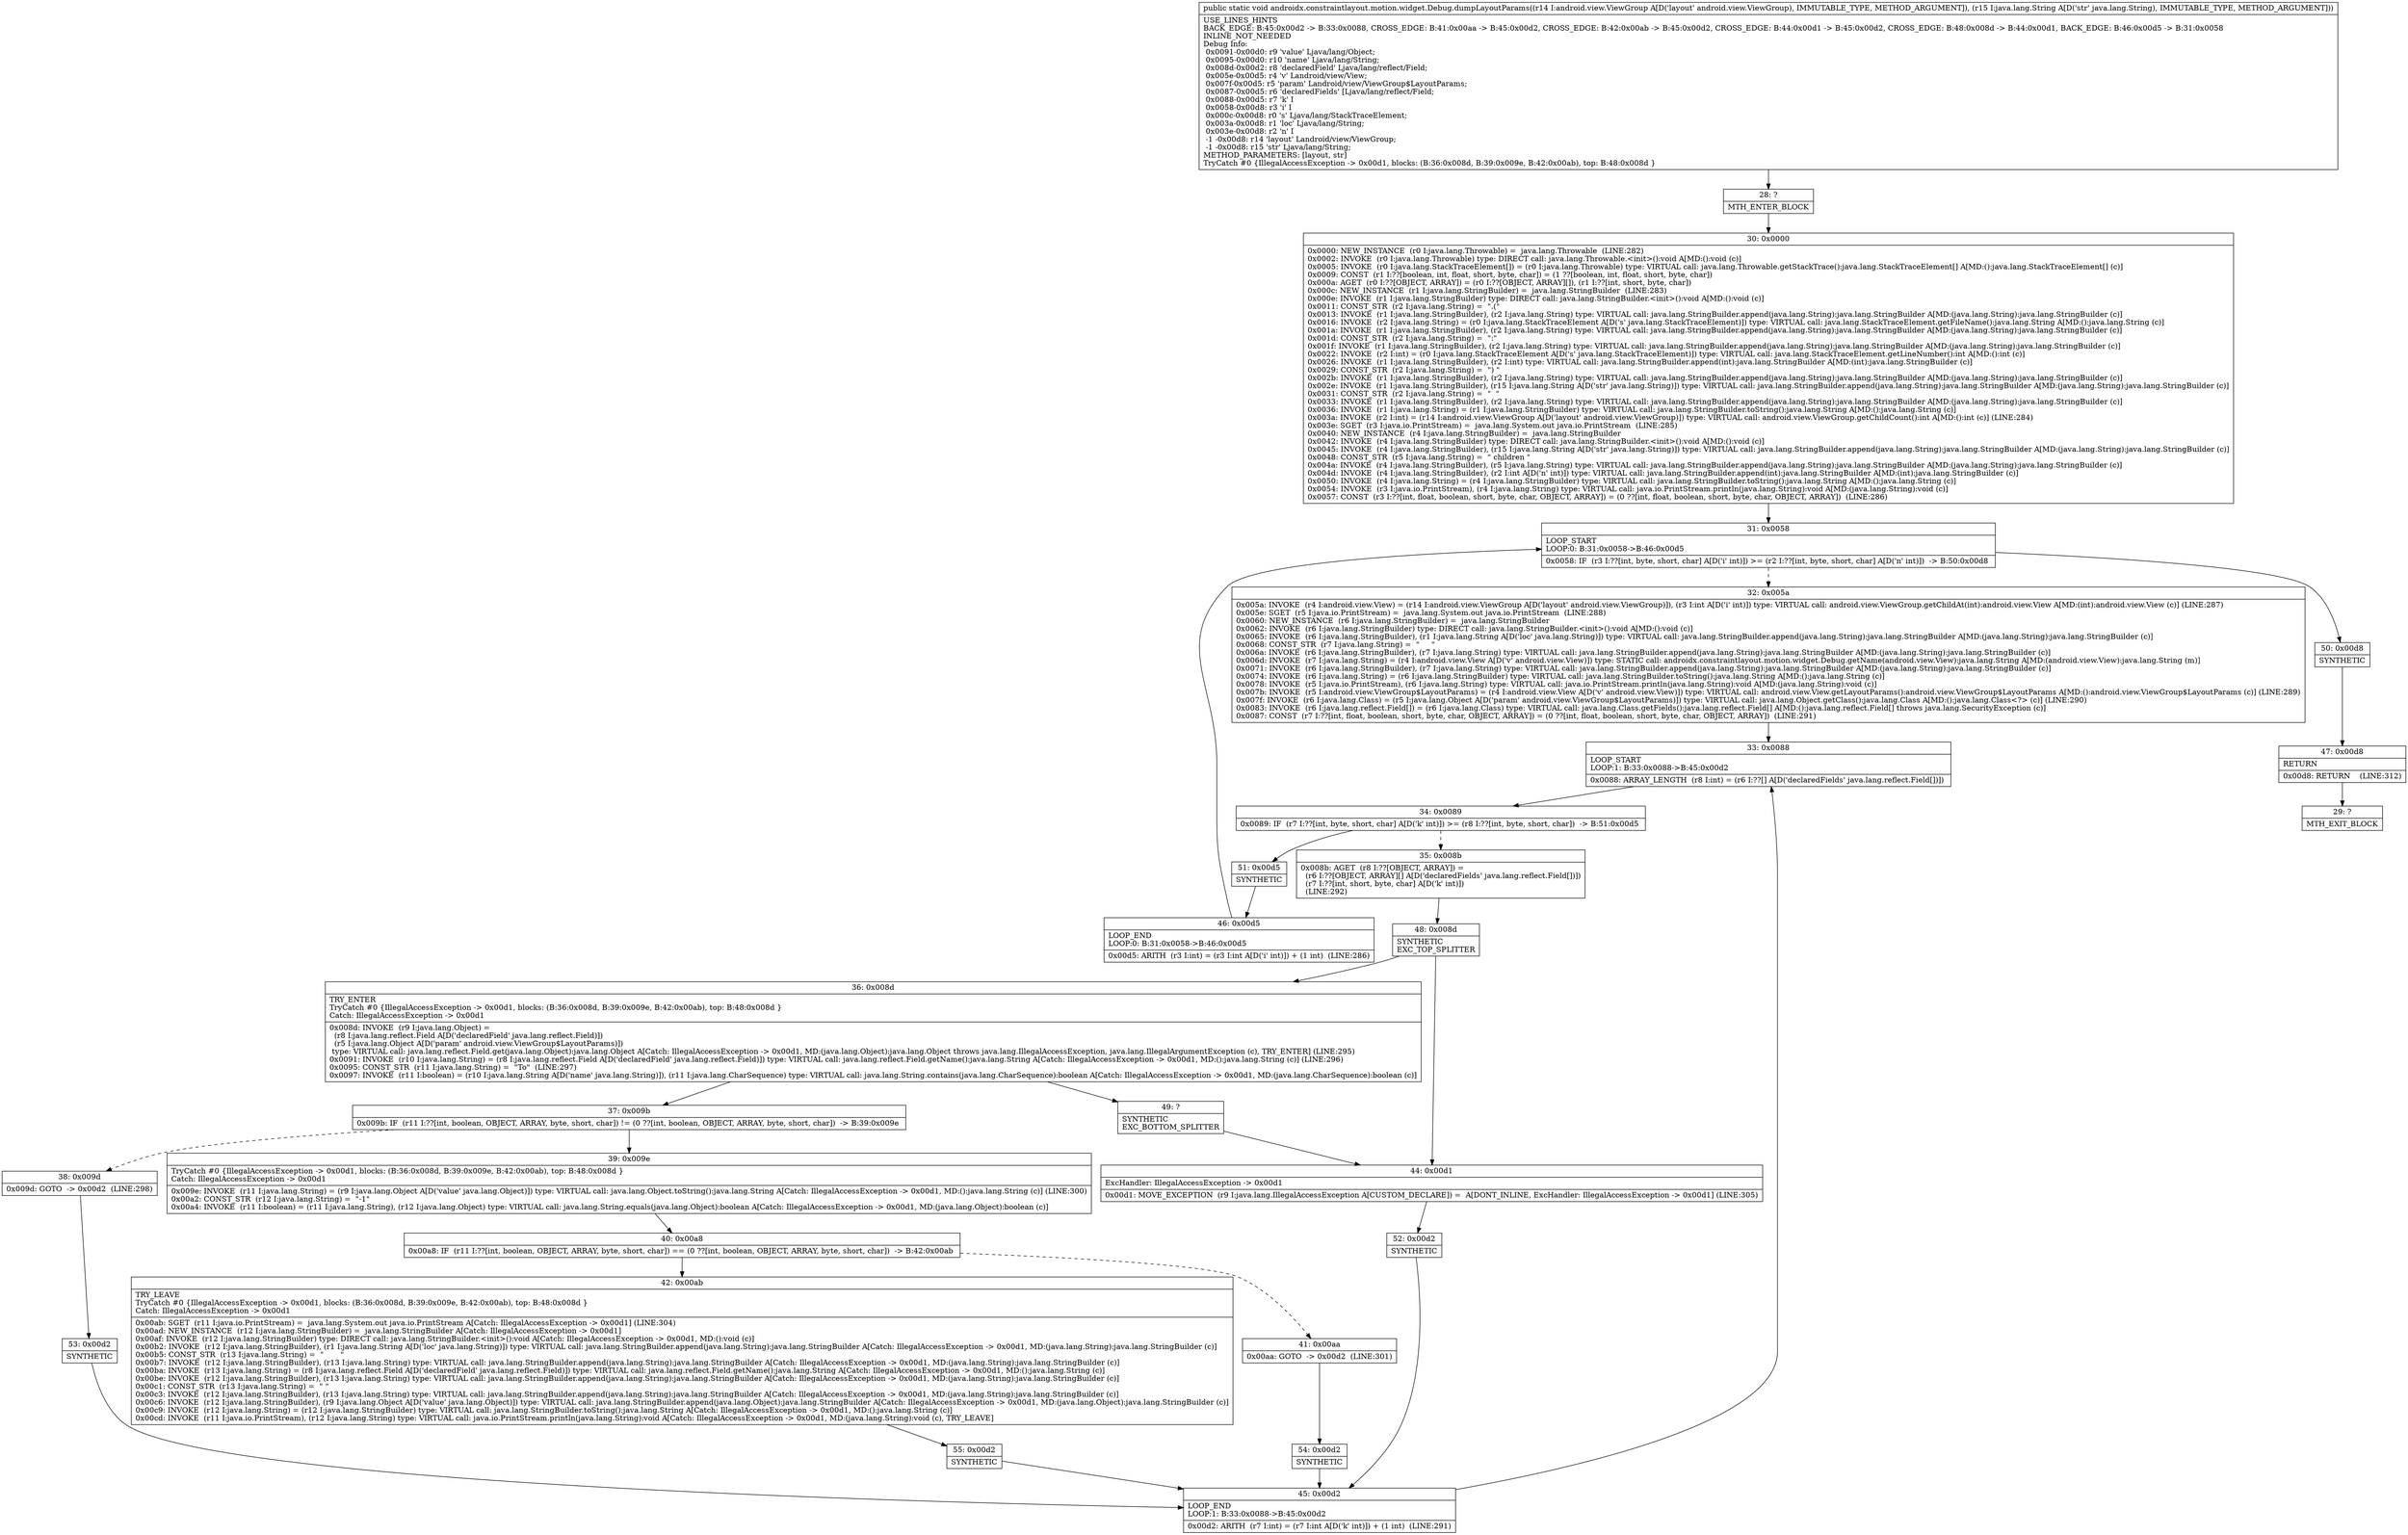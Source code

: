 digraph "CFG forandroidx.constraintlayout.motion.widget.Debug.dumpLayoutParams(Landroid\/view\/ViewGroup;Ljava\/lang\/String;)V" {
Node_28 [shape=record,label="{28\:\ ?|MTH_ENTER_BLOCK\l}"];
Node_30 [shape=record,label="{30\:\ 0x0000|0x0000: NEW_INSTANCE  (r0 I:java.lang.Throwable) =  java.lang.Throwable  (LINE:282)\l0x0002: INVOKE  (r0 I:java.lang.Throwable) type: DIRECT call: java.lang.Throwable.\<init\>():void A[MD:():void (c)]\l0x0005: INVOKE  (r0 I:java.lang.StackTraceElement[]) = (r0 I:java.lang.Throwable) type: VIRTUAL call: java.lang.Throwable.getStackTrace():java.lang.StackTraceElement[] A[MD:():java.lang.StackTraceElement[] (c)]\l0x0009: CONST  (r1 I:??[boolean, int, float, short, byte, char]) = (1 ??[boolean, int, float, short, byte, char]) \l0x000a: AGET  (r0 I:??[OBJECT, ARRAY]) = (r0 I:??[OBJECT, ARRAY][]), (r1 I:??[int, short, byte, char]) \l0x000c: NEW_INSTANCE  (r1 I:java.lang.StringBuilder) =  java.lang.StringBuilder  (LINE:283)\l0x000e: INVOKE  (r1 I:java.lang.StringBuilder) type: DIRECT call: java.lang.StringBuilder.\<init\>():void A[MD:():void (c)]\l0x0011: CONST_STR  (r2 I:java.lang.String) =  \".(\" \l0x0013: INVOKE  (r1 I:java.lang.StringBuilder), (r2 I:java.lang.String) type: VIRTUAL call: java.lang.StringBuilder.append(java.lang.String):java.lang.StringBuilder A[MD:(java.lang.String):java.lang.StringBuilder (c)]\l0x0016: INVOKE  (r2 I:java.lang.String) = (r0 I:java.lang.StackTraceElement A[D('s' java.lang.StackTraceElement)]) type: VIRTUAL call: java.lang.StackTraceElement.getFileName():java.lang.String A[MD:():java.lang.String (c)]\l0x001a: INVOKE  (r1 I:java.lang.StringBuilder), (r2 I:java.lang.String) type: VIRTUAL call: java.lang.StringBuilder.append(java.lang.String):java.lang.StringBuilder A[MD:(java.lang.String):java.lang.StringBuilder (c)]\l0x001d: CONST_STR  (r2 I:java.lang.String) =  \":\" \l0x001f: INVOKE  (r1 I:java.lang.StringBuilder), (r2 I:java.lang.String) type: VIRTUAL call: java.lang.StringBuilder.append(java.lang.String):java.lang.StringBuilder A[MD:(java.lang.String):java.lang.StringBuilder (c)]\l0x0022: INVOKE  (r2 I:int) = (r0 I:java.lang.StackTraceElement A[D('s' java.lang.StackTraceElement)]) type: VIRTUAL call: java.lang.StackTraceElement.getLineNumber():int A[MD:():int (c)]\l0x0026: INVOKE  (r1 I:java.lang.StringBuilder), (r2 I:int) type: VIRTUAL call: java.lang.StringBuilder.append(int):java.lang.StringBuilder A[MD:(int):java.lang.StringBuilder (c)]\l0x0029: CONST_STR  (r2 I:java.lang.String) =  \") \" \l0x002b: INVOKE  (r1 I:java.lang.StringBuilder), (r2 I:java.lang.String) type: VIRTUAL call: java.lang.StringBuilder.append(java.lang.String):java.lang.StringBuilder A[MD:(java.lang.String):java.lang.StringBuilder (c)]\l0x002e: INVOKE  (r1 I:java.lang.StringBuilder), (r15 I:java.lang.String A[D('str' java.lang.String)]) type: VIRTUAL call: java.lang.StringBuilder.append(java.lang.String):java.lang.StringBuilder A[MD:(java.lang.String):java.lang.StringBuilder (c)]\l0x0031: CONST_STR  (r2 I:java.lang.String) =  \"  \" \l0x0033: INVOKE  (r1 I:java.lang.StringBuilder), (r2 I:java.lang.String) type: VIRTUAL call: java.lang.StringBuilder.append(java.lang.String):java.lang.StringBuilder A[MD:(java.lang.String):java.lang.StringBuilder (c)]\l0x0036: INVOKE  (r1 I:java.lang.String) = (r1 I:java.lang.StringBuilder) type: VIRTUAL call: java.lang.StringBuilder.toString():java.lang.String A[MD:():java.lang.String (c)]\l0x003a: INVOKE  (r2 I:int) = (r14 I:android.view.ViewGroup A[D('layout' android.view.ViewGroup)]) type: VIRTUAL call: android.view.ViewGroup.getChildCount():int A[MD:():int (c)] (LINE:284)\l0x003e: SGET  (r3 I:java.io.PrintStream) =  java.lang.System.out java.io.PrintStream  (LINE:285)\l0x0040: NEW_INSTANCE  (r4 I:java.lang.StringBuilder) =  java.lang.StringBuilder \l0x0042: INVOKE  (r4 I:java.lang.StringBuilder) type: DIRECT call: java.lang.StringBuilder.\<init\>():void A[MD:():void (c)]\l0x0045: INVOKE  (r4 I:java.lang.StringBuilder), (r15 I:java.lang.String A[D('str' java.lang.String)]) type: VIRTUAL call: java.lang.StringBuilder.append(java.lang.String):java.lang.StringBuilder A[MD:(java.lang.String):java.lang.StringBuilder (c)]\l0x0048: CONST_STR  (r5 I:java.lang.String) =  \" children \" \l0x004a: INVOKE  (r4 I:java.lang.StringBuilder), (r5 I:java.lang.String) type: VIRTUAL call: java.lang.StringBuilder.append(java.lang.String):java.lang.StringBuilder A[MD:(java.lang.String):java.lang.StringBuilder (c)]\l0x004d: INVOKE  (r4 I:java.lang.StringBuilder), (r2 I:int A[D('n' int)]) type: VIRTUAL call: java.lang.StringBuilder.append(int):java.lang.StringBuilder A[MD:(int):java.lang.StringBuilder (c)]\l0x0050: INVOKE  (r4 I:java.lang.String) = (r4 I:java.lang.StringBuilder) type: VIRTUAL call: java.lang.StringBuilder.toString():java.lang.String A[MD:():java.lang.String (c)]\l0x0054: INVOKE  (r3 I:java.io.PrintStream), (r4 I:java.lang.String) type: VIRTUAL call: java.io.PrintStream.println(java.lang.String):void A[MD:(java.lang.String):void (c)]\l0x0057: CONST  (r3 I:??[int, float, boolean, short, byte, char, OBJECT, ARRAY]) = (0 ??[int, float, boolean, short, byte, char, OBJECT, ARRAY])  (LINE:286)\l}"];
Node_31 [shape=record,label="{31\:\ 0x0058|LOOP_START\lLOOP:0: B:31:0x0058\-\>B:46:0x00d5\l|0x0058: IF  (r3 I:??[int, byte, short, char] A[D('i' int)]) \>= (r2 I:??[int, byte, short, char] A[D('n' int)])  \-\> B:50:0x00d8 \l}"];
Node_32 [shape=record,label="{32\:\ 0x005a|0x005a: INVOKE  (r4 I:android.view.View) = (r14 I:android.view.ViewGroup A[D('layout' android.view.ViewGroup)]), (r3 I:int A[D('i' int)]) type: VIRTUAL call: android.view.ViewGroup.getChildAt(int):android.view.View A[MD:(int):android.view.View (c)] (LINE:287)\l0x005e: SGET  (r5 I:java.io.PrintStream) =  java.lang.System.out java.io.PrintStream  (LINE:288)\l0x0060: NEW_INSTANCE  (r6 I:java.lang.StringBuilder) =  java.lang.StringBuilder \l0x0062: INVOKE  (r6 I:java.lang.StringBuilder) type: DIRECT call: java.lang.StringBuilder.\<init\>():void A[MD:():void (c)]\l0x0065: INVOKE  (r6 I:java.lang.StringBuilder), (r1 I:java.lang.String A[D('loc' java.lang.String)]) type: VIRTUAL call: java.lang.StringBuilder.append(java.lang.String):java.lang.StringBuilder A[MD:(java.lang.String):java.lang.StringBuilder (c)]\l0x0068: CONST_STR  (r7 I:java.lang.String) =  \"     \" \l0x006a: INVOKE  (r6 I:java.lang.StringBuilder), (r7 I:java.lang.String) type: VIRTUAL call: java.lang.StringBuilder.append(java.lang.String):java.lang.StringBuilder A[MD:(java.lang.String):java.lang.StringBuilder (c)]\l0x006d: INVOKE  (r7 I:java.lang.String) = (r4 I:android.view.View A[D('v' android.view.View)]) type: STATIC call: androidx.constraintlayout.motion.widget.Debug.getName(android.view.View):java.lang.String A[MD:(android.view.View):java.lang.String (m)]\l0x0071: INVOKE  (r6 I:java.lang.StringBuilder), (r7 I:java.lang.String) type: VIRTUAL call: java.lang.StringBuilder.append(java.lang.String):java.lang.StringBuilder A[MD:(java.lang.String):java.lang.StringBuilder (c)]\l0x0074: INVOKE  (r6 I:java.lang.String) = (r6 I:java.lang.StringBuilder) type: VIRTUAL call: java.lang.StringBuilder.toString():java.lang.String A[MD:():java.lang.String (c)]\l0x0078: INVOKE  (r5 I:java.io.PrintStream), (r6 I:java.lang.String) type: VIRTUAL call: java.io.PrintStream.println(java.lang.String):void A[MD:(java.lang.String):void (c)]\l0x007b: INVOKE  (r5 I:android.view.ViewGroup$LayoutParams) = (r4 I:android.view.View A[D('v' android.view.View)]) type: VIRTUAL call: android.view.View.getLayoutParams():android.view.ViewGroup$LayoutParams A[MD:():android.view.ViewGroup$LayoutParams (c)] (LINE:289)\l0x007f: INVOKE  (r6 I:java.lang.Class) = (r5 I:java.lang.Object A[D('param' android.view.ViewGroup$LayoutParams)]) type: VIRTUAL call: java.lang.Object.getClass():java.lang.Class A[MD:():java.lang.Class\<?\> (c)] (LINE:290)\l0x0083: INVOKE  (r6 I:java.lang.reflect.Field[]) = (r6 I:java.lang.Class) type: VIRTUAL call: java.lang.Class.getFields():java.lang.reflect.Field[] A[MD:():java.lang.reflect.Field[] throws java.lang.SecurityException (c)]\l0x0087: CONST  (r7 I:??[int, float, boolean, short, byte, char, OBJECT, ARRAY]) = (0 ??[int, float, boolean, short, byte, char, OBJECT, ARRAY])  (LINE:291)\l}"];
Node_33 [shape=record,label="{33\:\ 0x0088|LOOP_START\lLOOP:1: B:33:0x0088\-\>B:45:0x00d2\l|0x0088: ARRAY_LENGTH  (r8 I:int) = (r6 I:??[] A[D('declaredFields' java.lang.reflect.Field[])]) \l}"];
Node_34 [shape=record,label="{34\:\ 0x0089|0x0089: IF  (r7 I:??[int, byte, short, char] A[D('k' int)]) \>= (r8 I:??[int, byte, short, char])  \-\> B:51:0x00d5 \l}"];
Node_35 [shape=record,label="{35\:\ 0x008b|0x008b: AGET  (r8 I:??[OBJECT, ARRAY]) = \l  (r6 I:??[OBJECT, ARRAY][] A[D('declaredFields' java.lang.reflect.Field[])])\l  (r7 I:??[int, short, byte, char] A[D('k' int)])\l  (LINE:292)\l}"];
Node_48 [shape=record,label="{48\:\ 0x008d|SYNTHETIC\lEXC_TOP_SPLITTER\l}"];
Node_36 [shape=record,label="{36\:\ 0x008d|TRY_ENTER\lTryCatch #0 \{IllegalAccessException \-\> 0x00d1, blocks: (B:36:0x008d, B:39:0x009e, B:42:0x00ab), top: B:48:0x008d \}\lCatch: IllegalAccessException \-\> 0x00d1\l|0x008d: INVOKE  (r9 I:java.lang.Object) = \l  (r8 I:java.lang.reflect.Field A[D('declaredField' java.lang.reflect.Field)])\l  (r5 I:java.lang.Object A[D('param' android.view.ViewGroup$LayoutParams)])\l type: VIRTUAL call: java.lang.reflect.Field.get(java.lang.Object):java.lang.Object A[Catch: IllegalAccessException \-\> 0x00d1, MD:(java.lang.Object):java.lang.Object throws java.lang.IllegalAccessException, java.lang.IllegalArgumentException (c), TRY_ENTER] (LINE:295)\l0x0091: INVOKE  (r10 I:java.lang.String) = (r8 I:java.lang.reflect.Field A[D('declaredField' java.lang.reflect.Field)]) type: VIRTUAL call: java.lang.reflect.Field.getName():java.lang.String A[Catch: IllegalAccessException \-\> 0x00d1, MD:():java.lang.String (c)] (LINE:296)\l0x0095: CONST_STR  (r11 I:java.lang.String) =  \"To\"  (LINE:297)\l0x0097: INVOKE  (r11 I:boolean) = (r10 I:java.lang.String A[D('name' java.lang.String)]), (r11 I:java.lang.CharSequence) type: VIRTUAL call: java.lang.String.contains(java.lang.CharSequence):boolean A[Catch: IllegalAccessException \-\> 0x00d1, MD:(java.lang.CharSequence):boolean (c)]\l}"];
Node_37 [shape=record,label="{37\:\ 0x009b|0x009b: IF  (r11 I:??[int, boolean, OBJECT, ARRAY, byte, short, char]) != (0 ??[int, boolean, OBJECT, ARRAY, byte, short, char])  \-\> B:39:0x009e \l}"];
Node_38 [shape=record,label="{38\:\ 0x009d|0x009d: GOTO  \-\> 0x00d2  (LINE:298)\l}"];
Node_53 [shape=record,label="{53\:\ 0x00d2|SYNTHETIC\l}"];
Node_45 [shape=record,label="{45\:\ 0x00d2|LOOP_END\lLOOP:1: B:33:0x0088\-\>B:45:0x00d2\l|0x00d2: ARITH  (r7 I:int) = (r7 I:int A[D('k' int)]) + (1 int)  (LINE:291)\l}"];
Node_39 [shape=record,label="{39\:\ 0x009e|TryCatch #0 \{IllegalAccessException \-\> 0x00d1, blocks: (B:36:0x008d, B:39:0x009e, B:42:0x00ab), top: B:48:0x008d \}\lCatch: IllegalAccessException \-\> 0x00d1\l|0x009e: INVOKE  (r11 I:java.lang.String) = (r9 I:java.lang.Object A[D('value' java.lang.Object)]) type: VIRTUAL call: java.lang.Object.toString():java.lang.String A[Catch: IllegalAccessException \-\> 0x00d1, MD:():java.lang.String (c)] (LINE:300)\l0x00a2: CONST_STR  (r12 I:java.lang.String) =  \"\-1\" \l0x00a4: INVOKE  (r11 I:boolean) = (r11 I:java.lang.String), (r12 I:java.lang.Object) type: VIRTUAL call: java.lang.String.equals(java.lang.Object):boolean A[Catch: IllegalAccessException \-\> 0x00d1, MD:(java.lang.Object):boolean (c)]\l}"];
Node_40 [shape=record,label="{40\:\ 0x00a8|0x00a8: IF  (r11 I:??[int, boolean, OBJECT, ARRAY, byte, short, char]) == (0 ??[int, boolean, OBJECT, ARRAY, byte, short, char])  \-\> B:42:0x00ab \l}"];
Node_41 [shape=record,label="{41\:\ 0x00aa|0x00aa: GOTO  \-\> 0x00d2  (LINE:301)\l}"];
Node_54 [shape=record,label="{54\:\ 0x00d2|SYNTHETIC\l}"];
Node_42 [shape=record,label="{42\:\ 0x00ab|TRY_LEAVE\lTryCatch #0 \{IllegalAccessException \-\> 0x00d1, blocks: (B:36:0x008d, B:39:0x009e, B:42:0x00ab), top: B:48:0x008d \}\lCatch: IllegalAccessException \-\> 0x00d1\l|0x00ab: SGET  (r11 I:java.io.PrintStream) =  java.lang.System.out java.io.PrintStream A[Catch: IllegalAccessException \-\> 0x00d1] (LINE:304)\l0x00ad: NEW_INSTANCE  (r12 I:java.lang.StringBuilder) =  java.lang.StringBuilder A[Catch: IllegalAccessException \-\> 0x00d1]\l0x00af: INVOKE  (r12 I:java.lang.StringBuilder) type: DIRECT call: java.lang.StringBuilder.\<init\>():void A[Catch: IllegalAccessException \-\> 0x00d1, MD:():void (c)]\l0x00b2: INVOKE  (r12 I:java.lang.StringBuilder), (r1 I:java.lang.String A[D('loc' java.lang.String)]) type: VIRTUAL call: java.lang.StringBuilder.append(java.lang.String):java.lang.StringBuilder A[Catch: IllegalAccessException \-\> 0x00d1, MD:(java.lang.String):java.lang.StringBuilder (c)]\l0x00b5: CONST_STR  (r13 I:java.lang.String) =  \"       \" \l0x00b7: INVOKE  (r12 I:java.lang.StringBuilder), (r13 I:java.lang.String) type: VIRTUAL call: java.lang.StringBuilder.append(java.lang.String):java.lang.StringBuilder A[Catch: IllegalAccessException \-\> 0x00d1, MD:(java.lang.String):java.lang.StringBuilder (c)]\l0x00ba: INVOKE  (r13 I:java.lang.String) = (r8 I:java.lang.reflect.Field A[D('declaredField' java.lang.reflect.Field)]) type: VIRTUAL call: java.lang.reflect.Field.getName():java.lang.String A[Catch: IllegalAccessException \-\> 0x00d1, MD:():java.lang.String (c)]\l0x00be: INVOKE  (r12 I:java.lang.StringBuilder), (r13 I:java.lang.String) type: VIRTUAL call: java.lang.StringBuilder.append(java.lang.String):java.lang.StringBuilder A[Catch: IllegalAccessException \-\> 0x00d1, MD:(java.lang.String):java.lang.StringBuilder (c)]\l0x00c1: CONST_STR  (r13 I:java.lang.String) =  \" \" \l0x00c3: INVOKE  (r12 I:java.lang.StringBuilder), (r13 I:java.lang.String) type: VIRTUAL call: java.lang.StringBuilder.append(java.lang.String):java.lang.StringBuilder A[Catch: IllegalAccessException \-\> 0x00d1, MD:(java.lang.String):java.lang.StringBuilder (c)]\l0x00c6: INVOKE  (r12 I:java.lang.StringBuilder), (r9 I:java.lang.Object A[D('value' java.lang.Object)]) type: VIRTUAL call: java.lang.StringBuilder.append(java.lang.Object):java.lang.StringBuilder A[Catch: IllegalAccessException \-\> 0x00d1, MD:(java.lang.Object):java.lang.StringBuilder (c)]\l0x00c9: INVOKE  (r12 I:java.lang.String) = (r12 I:java.lang.StringBuilder) type: VIRTUAL call: java.lang.StringBuilder.toString():java.lang.String A[Catch: IllegalAccessException \-\> 0x00d1, MD:():java.lang.String (c)]\l0x00cd: INVOKE  (r11 I:java.io.PrintStream), (r12 I:java.lang.String) type: VIRTUAL call: java.io.PrintStream.println(java.lang.String):void A[Catch: IllegalAccessException \-\> 0x00d1, MD:(java.lang.String):void (c), TRY_LEAVE]\l}"];
Node_55 [shape=record,label="{55\:\ 0x00d2|SYNTHETIC\l}"];
Node_49 [shape=record,label="{49\:\ ?|SYNTHETIC\lEXC_BOTTOM_SPLITTER\l}"];
Node_44 [shape=record,label="{44\:\ 0x00d1|ExcHandler: IllegalAccessException \-\> 0x00d1\l|0x00d1: MOVE_EXCEPTION  (r9 I:java.lang.IllegalAccessException A[CUSTOM_DECLARE]) =  A[DONT_INLINE, ExcHandler: IllegalAccessException \-\> 0x00d1] (LINE:305)\l}"];
Node_52 [shape=record,label="{52\:\ 0x00d2|SYNTHETIC\l}"];
Node_51 [shape=record,label="{51\:\ 0x00d5|SYNTHETIC\l}"];
Node_46 [shape=record,label="{46\:\ 0x00d5|LOOP_END\lLOOP:0: B:31:0x0058\-\>B:46:0x00d5\l|0x00d5: ARITH  (r3 I:int) = (r3 I:int A[D('i' int)]) + (1 int)  (LINE:286)\l}"];
Node_50 [shape=record,label="{50\:\ 0x00d8|SYNTHETIC\l}"];
Node_47 [shape=record,label="{47\:\ 0x00d8|RETURN\l|0x00d8: RETURN    (LINE:312)\l}"];
Node_29 [shape=record,label="{29\:\ ?|MTH_EXIT_BLOCK\l}"];
MethodNode[shape=record,label="{public static void androidx.constraintlayout.motion.widget.Debug.dumpLayoutParams((r14 I:android.view.ViewGroup A[D('layout' android.view.ViewGroup), IMMUTABLE_TYPE, METHOD_ARGUMENT]), (r15 I:java.lang.String A[D('str' java.lang.String), IMMUTABLE_TYPE, METHOD_ARGUMENT]))  | USE_LINES_HINTS\lBACK_EDGE: B:45:0x00d2 \-\> B:33:0x0088, CROSS_EDGE: B:41:0x00aa \-\> B:45:0x00d2, CROSS_EDGE: B:42:0x00ab \-\> B:45:0x00d2, CROSS_EDGE: B:44:0x00d1 \-\> B:45:0x00d2, CROSS_EDGE: B:48:0x008d \-\> B:44:0x00d1, BACK_EDGE: B:46:0x00d5 \-\> B:31:0x0058\lINLINE_NOT_NEEDED\lDebug Info:\l  0x0091\-0x00d0: r9 'value' Ljava\/lang\/Object;\l  0x0095\-0x00d0: r10 'name' Ljava\/lang\/String;\l  0x008d\-0x00d2: r8 'declaredField' Ljava\/lang\/reflect\/Field;\l  0x005e\-0x00d5: r4 'v' Landroid\/view\/View;\l  0x007f\-0x00d5: r5 'param' Landroid\/view\/ViewGroup$LayoutParams;\l  0x0087\-0x00d5: r6 'declaredFields' [Ljava\/lang\/reflect\/Field;\l  0x0088\-0x00d5: r7 'k' I\l  0x0058\-0x00d8: r3 'i' I\l  0x000c\-0x00d8: r0 's' Ljava\/lang\/StackTraceElement;\l  0x003a\-0x00d8: r1 'loc' Ljava\/lang\/String;\l  0x003e\-0x00d8: r2 'n' I\l  \-1 \-0x00d8: r14 'layout' Landroid\/view\/ViewGroup;\l  \-1 \-0x00d8: r15 'str' Ljava\/lang\/String;\lMETHOD_PARAMETERS: [layout, str]\lTryCatch #0 \{IllegalAccessException \-\> 0x00d1, blocks: (B:36:0x008d, B:39:0x009e, B:42:0x00ab), top: B:48:0x008d \}\l}"];
MethodNode -> Node_28;Node_28 -> Node_30;
Node_30 -> Node_31;
Node_31 -> Node_32[style=dashed];
Node_31 -> Node_50;
Node_32 -> Node_33;
Node_33 -> Node_34;
Node_34 -> Node_35[style=dashed];
Node_34 -> Node_51;
Node_35 -> Node_48;
Node_48 -> Node_36;
Node_48 -> Node_44;
Node_36 -> Node_37;
Node_36 -> Node_49;
Node_37 -> Node_38[style=dashed];
Node_37 -> Node_39;
Node_38 -> Node_53;
Node_53 -> Node_45;
Node_45 -> Node_33;
Node_39 -> Node_40;
Node_40 -> Node_41[style=dashed];
Node_40 -> Node_42;
Node_41 -> Node_54;
Node_54 -> Node_45;
Node_42 -> Node_55;
Node_55 -> Node_45;
Node_49 -> Node_44;
Node_44 -> Node_52;
Node_52 -> Node_45;
Node_51 -> Node_46;
Node_46 -> Node_31;
Node_50 -> Node_47;
Node_47 -> Node_29;
}

